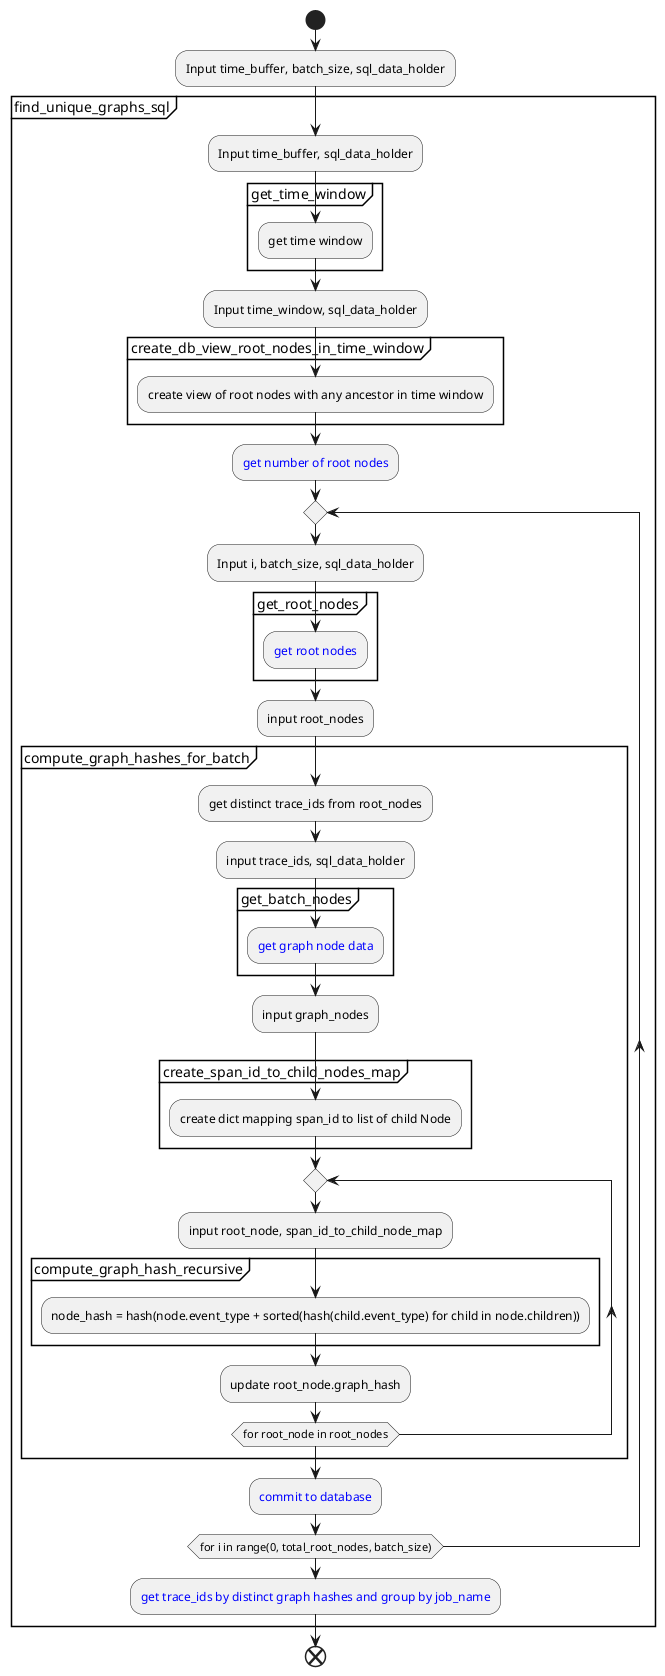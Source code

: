 @startuml
    start
    :Input time_buffer, batch_size, sql_data_holder;
    partition "find_unique_graphs_sql" {
    :Input time_buffer, sql_data_holder;
    partition "get_time_window" {
        :get time window;
    }
    :Input time_window, sql_data_holder;
    partition "create_db_view_root_nodes_in_time_window" {
        :create view of root nodes with any ancestor in time window;
    }
        :<color:Blue>get number of root nodes;
        repeat
        :Input i, batch_size, sql_data_holder;
        partition "get_root_nodes" {
        :<color:Blue>get root nodes;
        }
        :input root_nodes;
            partition "compute_graph_hashes_for_batch" {
                :get distinct trace_ids from root_nodes;
                :input trace_ids, sql_data_holder;
                partition "get_batch_nodes" {
                    :<color:Blue>get graph node data;
                }
                :input graph_nodes;
                partition "create_span_id_to_child_nodes_map" {
                    :create dict mapping span_id to list of child Node;
                }
            repeat
            :input root_node, span_id_to_child_node_map;
            partition "compute_graph_hash_recursive" {
                :node_hash = hash(node.event_type + sorted(hash(child.event_type) for child in node.children));
            }
            :update root_node.graph_hash;
            repeat while(for root_node in root_nodes)
            }
            :<color:Blue>commit to database;
        repeat while (for i in range(0, total_root_nodes, batch_size))
        :<color:Blue>get trace_ids by distinct graph hashes and group by job_name;
    }
    end
@enduml
